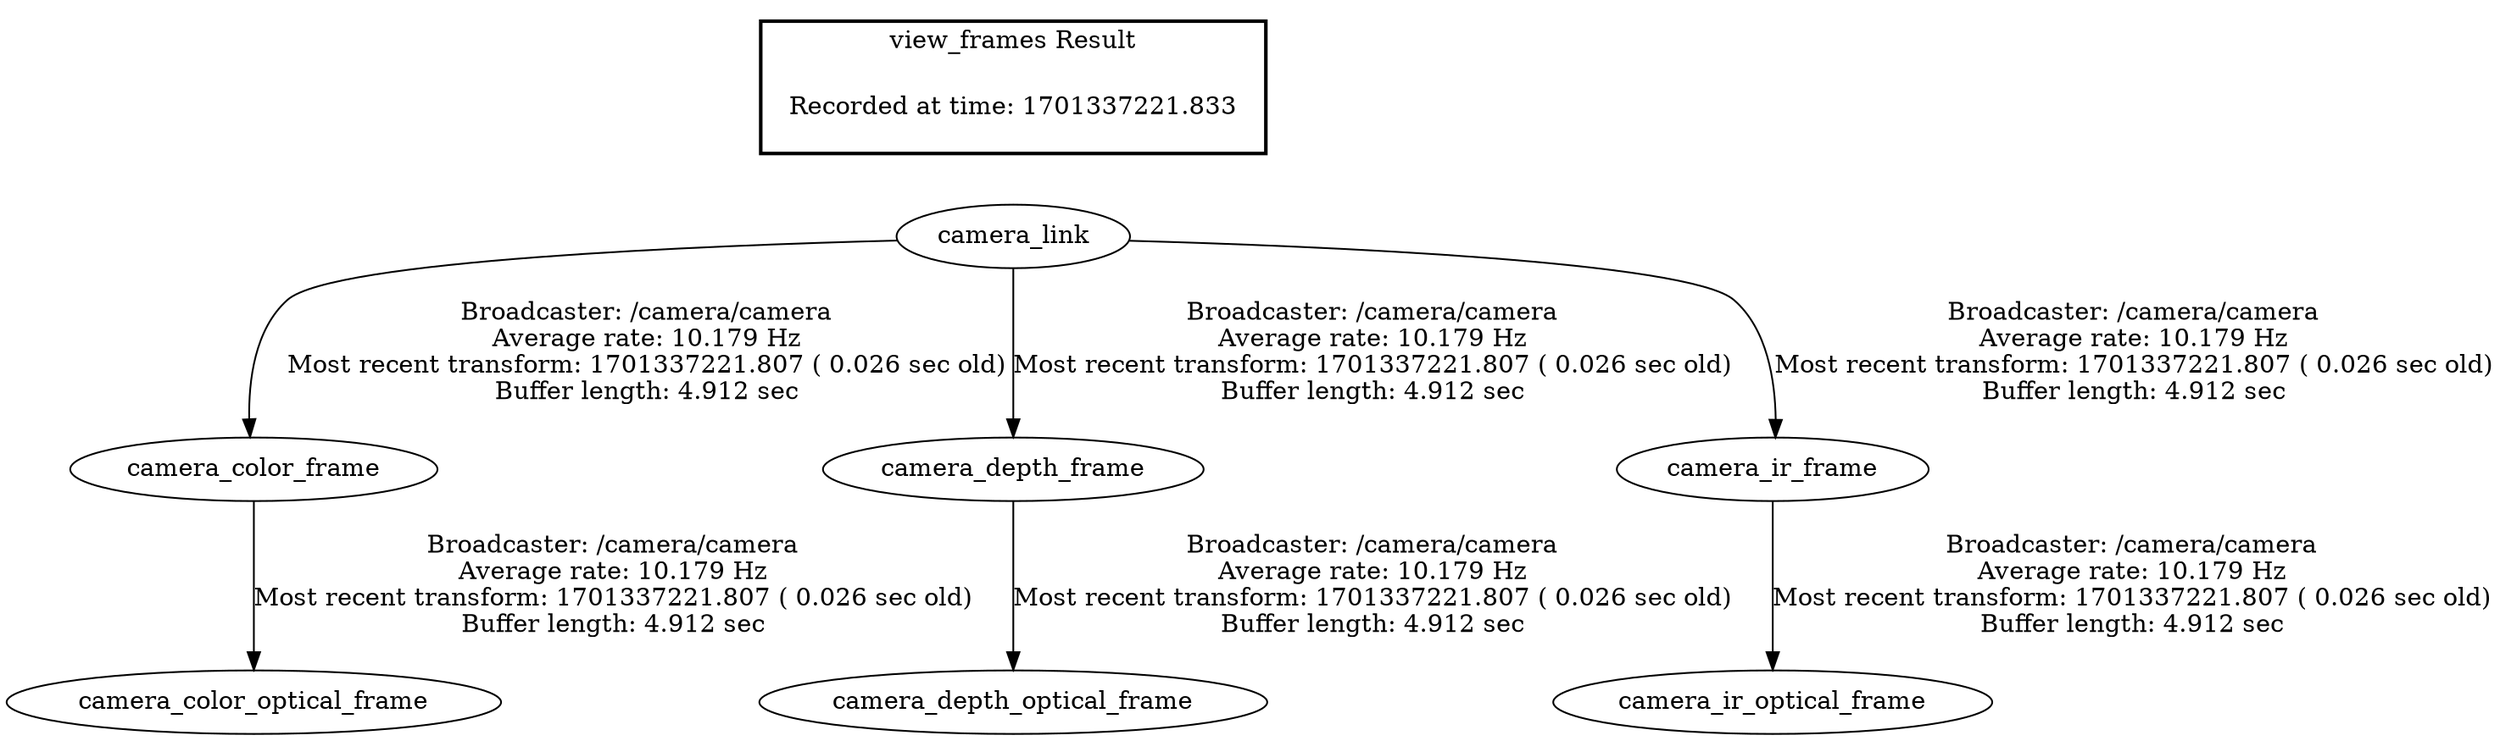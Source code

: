 digraph G {
"camera_link" -> "camera_color_frame"[label="Broadcaster: /camera/camera\nAverage rate: 10.179 Hz\nMost recent transform: 1701337221.807 ( 0.026 sec old)\nBuffer length: 4.912 sec\n"];
"camera_color_frame" -> "camera_color_optical_frame"[label="Broadcaster: /camera/camera\nAverage rate: 10.179 Hz\nMost recent transform: 1701337221.807 ( 0.026 sec old)\nBuffer length: 4.912 sec\n"];
"camera_link" -> "camera_depth_frame"[label="Broadcaster: /camera/camera\nAverage rate: 10.179 Hz\nMost recent transform: 1701337221.807 ( 0.026 sec old)\nBuffer length: 4.912 sec\n"];
"camera_depth_frame" -> "camera_depth_optical_frame"[label="Broadcaster: /camera/camera\nAverage rate: 10.179 Hz\nMost recent transform: 1701337221.807 ( 0.026 sec old)\nBuffer length: 4.912 sec\n"];
"camera_link" -> "camera_ir_frame"[label="Broadcaster: /camera/camera\nAverage rate: 10.179 Hz\nMost recent transform: 1701337221.807 ( 0.026 sec old)\nBuffer length: 4.912 sec\n"];
"camera_ir_frame" -> "camera_ir_optical_frame"[label="Broadcaster: /camera/camera\nAverage rate: 10.179 Hz\nMost recent transform: 1701337221.807 ( 0.026 sec old)\nBuffer length: 4.912 sec\n"];
edge [style=invis];
 subgraph cluster_legend { style=bold; color=black; label ="view_frames Result";
"Recorded at time: 1701337221.833"[ shape=plaintext ] ;
 }->"camera_link";
}
